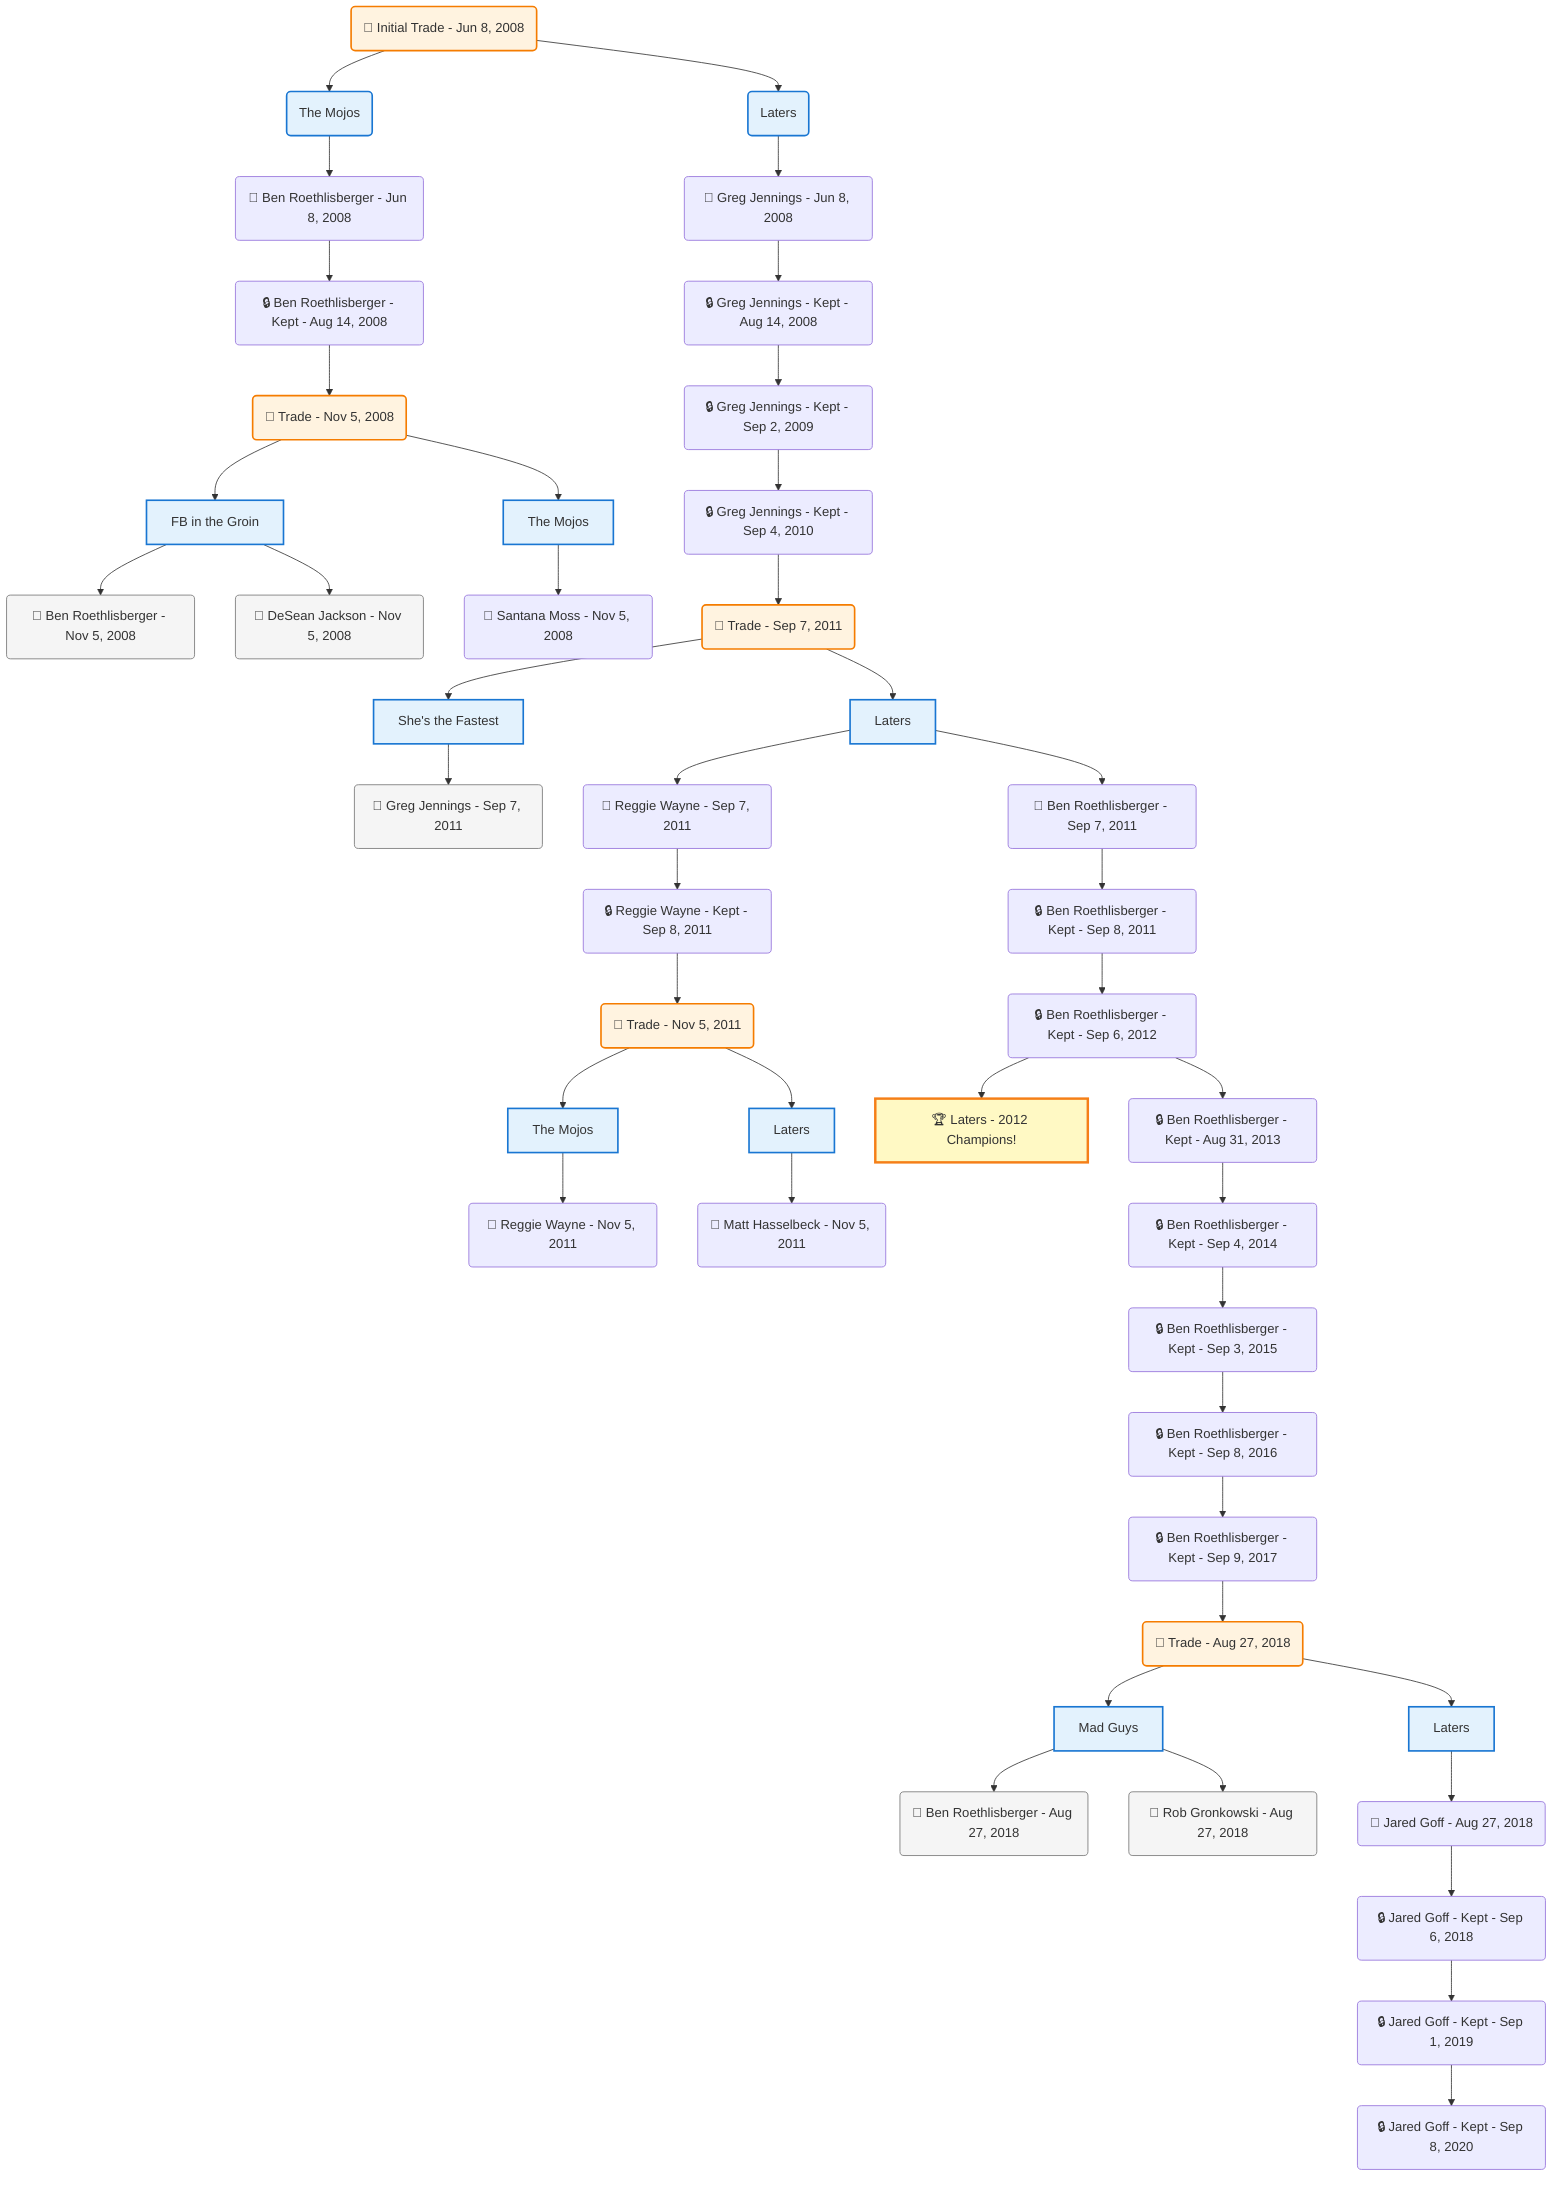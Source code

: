 flowchart TD

    TRADE_MAIN("🔄 Initial Trade - Jun 8, 2008")
    TEAM_1("The Mojos")
    TEAM_2("Laters")
    NODE_fc2b9166-2d79-44aa-8aa8-89a6ce655991("🔄 Ben Roethlisberger - Jun 8, 2008")
    NODE_624c831a-6d05-49dd-b66d-bc60f32cab91("🔒 Ben Roethlisberger - Kept - Aug 14, 2008")
    TRADE_f4210721-7634-4f38-99ae-7010bedca89e_3("🔄 Trade - Nov 5, 2008")
    TEAM_f483ecf1-cd17-4991-854b-e52dfc957b45_4["FB in the Groin"]
    NODE_c5a004fa-c6ce-4e56-a5ca-71081721a629("🔄 Ben Roethlisberger - Nov 5, 2008")
    NODE_cb1ba05a-5cc4-4f55-a9c1-1a40c6000637("🔄 DeSean Jackson - Nov 5, 2008")
    TEAM_bbe2d0ad-54cf-4c22-be82-b2a5f262a157_5["The Mojos"]
    NODE_65e6ad00-c1d7-4912-a451-80fb65a5a9a2("🔄 Santana Moss - Nov 5, 2008")
    NODE_01381f9b-2c17-4683-a048-8b8ae8ff3fd8("🔄 Greg Jennings - Jun 8, 2008")
    NODE_2c91e61a-88e0-4791-9d10-f208f60e8dcf("🔒 Greg Jennings - Kept - Aug 14, 2008")
    NODE_8355ef4d-be50-4eae-9510-ecb8a3c53575("🔒 Greg Jennings - Kept - Sep 2, 2009")
    NODE_7e621492-94a3-4d1f-9a75-cbcd63b0062a("🔒 Greg Jennings - Kept - Sep 4, 2010")
    TRADE_fcdc456a-c190-497e-808e-dad287de6cc6_6("🔄 Trade - Sep 7, 2011")
    TEAM_4449259f-64af-44fd-9235-1facc0926234_7["She's the Fastest"]
    NODE_24108c67-7933-4334-8d09-0e67c989c811("🔄 Greg Jennings - Sep 7, 2011")
    TEAM_825928a9-7194-43aa-b7ae-fc78c2510b16_8["Laters"]
    NODE_25079c09-7dc6-48be-89ab-87aa5095ef70("🔄 Reggie Wayne - Sep 7, 2011")
    NODE_082dbc2a-7d99-4caf-b2bf-5eb3c422ea0f("🔒 Reggie Wayne - Kept - Sep 8, 2011")
    TRADE_347511d1-8464-4416-9286-046b0c18f7eb_9("🔄 Trade - Nov 5, 2011")
    TEAM_bbe2d0ad-54cf-4c22-be82-b2a5f262a157_10["The Mojos"]
    NODE_9cce0738-0e27-49f7-9e4b-701bbb3eec7c("🔄 Reggie Wayne - Nov 5, 2011")
    TEAM_825928a9-7194-43aa-b7ae-fc78c2510b16_11["Laters"]
    NODE_08403eed-b672-4fb3-986a-4554094ea2d0("🔄 Matt Hasselbeck - Nov 5, 2011")
    NODE_0a108c99-afcd-43b7-a78b-9703a3f35d81("🔄 Ben Roethlisberger - Sep 7, 2011")
    NODE_16c5d5e3-8736-4e57-9718-51a980964d15("🔒 Ben Roethlisberger - Kept - Sep 8, 2011")
    NODE_00bbbd04-aed7-455f-834e-80658012a291("🔒 Ben Roethlisberger - Kept - Sep 6, 2012")
    CHAMP_825928a9-7194-43aa-b7ae-fc78c2510b16_2012["🏆 Laters - 2012 Champions!"]
    NODE_55100bdc-fda9-4a83-a514-947fa2fa9eea("🔒 Ben Roethlisberger - Kept - Aug 31, 2013")
    NODE_4cb8d722-f8e5-4646-977d-db60c1f6ce2e("🔒 Ben Roethlisberger - Kept - Sep 4, 2014")
    NODE_a488750f-47d7-4baf-8383-e24f137ab6f6("🔒 Ben Roethlisberger - Kept - Sep 3, 2015")
    NODE_beb482c0-226c-4297-b9a2-2e1ffabe1086("🔒 Ben Roethlisberger - Kept - Sep 8, 2016")
    NODE_44077c44-3b38-4417-82b3-d47f7dcf42bd("🔒 Ben Roethlisberger - Kept - Sep 9, 2017")
    TRADE_ce7f766f-c31a-4476-b7f0-5cf3746dfea7_12("🔄 Trade - Aug 27, 2018")
    TEAM_f5908944-6efd-40eb-af54-6c53004e0e2f_13["Mad Guys"]
    NODE_34399eb1-7af4-49ce-88fa-7e1eda142ce4("🔄 Ben Roethlisberger - Aug 27, 2018")
    NODE_b45fa4c8-b974-47f3-b697-cb85e118b640("🔄 Rob Gronkowski - Aug 27, 2018")
    TEAM_825928a9-7194-43aa-b7ae-fc78c2510b16_14["Laters"]
    NODE_579c84ce-db8e-4124-807c-b46740300dee("🔄 Jared Goff - Aug 27, 2018")
    NODE_d43cf8a7-cdaf-4bbe-ba8f-92f827f69380("🔒 Jared Goff - Kept - Sep 6, 2018")
    NODE_9bdb69d4-1541-4328-b113-7fc4cbd55219("🔒 Jared Goff - Kept - Sep 1, 2019")
    NODE_024c0f11-7d1f-4aee-9fde-6d5c744778a4("🔒 Jared Goff - Kept - Sep 8, 2020")

    TRADE_MAIN --> TEAM_1
    TRADE_MAIN --> TEAM_2
    TEAM_1 --> NODE_fc2b9166-2d79-44aa-8aa8-89a6ce655991
    NODE_fc2b9166-2d79-44aa-8aa8-89a6ce655991 --> NODE_624c831a-6d05-49dd-b66d-bc60f32cab91
    NODE_624c831a-6d05-49dd-b66d-bc60f32cab91 --> TRADE_f4210721-7634-4f38-99ae-7010bedca89e_3
    TRADE_f4210721-7634-4f38-99ae-7010bedca89e_3 --> TEAM_f483ecf1-cd17-4991-854b-e52dfc957b45_4
    TEAM_f483ecf1-cd17-4991-854b-e52dfc957b45_4 --> NODE_c5a004fa-c6ce-4e56-a5ca-71081721a629
    TEAM_f483ecf1-cd17-4991-854b-e52dfc957b45_4 --> NODE_cb1ba05a-5cc4-4f55-a9c1-1a40c6000637
    TRADE_f4210721-7634-4f38-99ae-7010bedca89e_3 --> TEAM_bbe2d0ad-54cf-4c22-be82-b2a5f262a157_5
    TEAM_bbe2d0ad-54cf-4c22-be82-b2a5f262a157_5 --> NODE_65e6ad00-c1d7-4912-a451-80fb65a5a9a2
    TEAM_2 --> NODE_01381f9b-2c17-4683-a048-8b8ae8ff3fd8
    NODE_01381f9b-2c17-4683-a048-8b8ae8ff3fd8 --> NODE_2c91e61a-88e0-4791-9d10-f208f60e8dcf
    NODE_2c91e61a-88e0-4791-9d10-f208f60e8dcf --> NODE_8355ef4d-be50-4eae-9510-ecb8a3c53575
    NODE_8355ef4d-be50-4eae-9510-ecb8a3c53575 --> NODE_7e621492-94a3-4d1f-9a75-cbcd63b0062a
    NODE_7e621492-94a3-4d1f-9a75-cbcd63b0062a --> TRADE_fcdc456a-c190-497e-808e-dad287de6cc6_6
    TRADE_fcdc456a-c190-497e-808e-dad287de6cc6_6 --> TEAM_4449259f-64af-44fd-9235-1facc0926234_7
    TEAM_4449259f-64af-44fd-9235-1facc0926234_7 --> NODE_24108c67-7933-4334-8d09-0e67c989c811
    TRADE_fcdc456a-c190-497e-808e-dad287de6cc6_6 --> TEAM_825928a9-7194-43aa-b7ae-fc78c2510b16_8
    TEAM_825928a9-7194-43aa-b7ae-fc78c2510b16_8 --> NODE_25079c09-7dc6-48be-89ab-87aa5095ef70
    NODE_25079c09-7dc6-48be-89ab-87aa5095ef70 --> NODE_082dbc2a-7d99-4caf-b2bf-5eb3c422ea0f
    NODE_082dbc2a-7d99-4caf-b2bf-5eb3c422ea0f --> TRADE_347511d1-8464-4416-9286-046b0c18f7eb_9
    TRADE_347511d1-8464-4416-9286-046b0c18f7eb_9 --> TEAM_bbe2d0ad-54cf-4c22-be82-b2a5f262a157_10
    TEAM_bbe2d0ad-54cf-4c22-be82-b2a5f262a157_10 --> NODE_9cce0738-0e27-49f7-9e4b-701bbb3eec7c
    TRADE_347511d1-8464-4416-9286-046b0c18f7eb_9 --> TEAM_825928a9-7194-43aa-b7ae-fc78c2510b16_11
    TEAM_825928a9-7194-43aa-b7ae-fc78c2510b16_11 --> NODE_08403eed-b672-4fb3-986a-4554094ea2d0
    TEAM_825928a9-7194-43aa-b7ae-fc78c2510b16_8 --> NODE_0a108c99-afcd-43b7-a78b-9703a3f35d81
    NODE_0a108c99-afcd-43b7-a78b-9703a3f35d81 --> NODE_16c5d5e3-8736-4e57-9718-51a980964d15
    NODE_16c5d5e3-8736-4e57-9718-51a980964d15 --> NODE_00bbbd04-aed7-455f-834e-80658012a291
    NODE_00bbbd04-aed7-455f-834e-80658012a291 --> CHAMP_825928a9-7194-43aa-b7ae-fc78c2510b16_2012
    NODE_00bbbd04-aed7-455f-834e-80658012a291 --> NODE_55100bdc-fda9-4a83-a514-947fa2fa9eea
    NODE_55100bdc-fda9-4a83-a514-947fa2fa9eea --> NODE_4cb8d722-f8e5-4646-977d-db60c1f6ce2e
    NODE_4cb8d722-f8e5-4646-977d-db60c1f6ce2e --> NODE_a488750f-47d7-4baf-8383-e24f137ab6f6
    NODE_a488750f-47d7-4baf-8383-e24f137ab6f6 --> NODE_beb482c0-226c-4297-b9a2-2e1ffabe1086
    NODE_beb482c0-226c-4297-b9a2-2e1ffabe1086 --> NODE_44077c44-3b38-4417-82b3-d47f7dcf42bd
    NODE_44077c44-3b38-4417-82b3-d47f7dcf42bd --> TRADE_ce7f766f-c31a-4476-b7f0-5cf3746dfea7_12
    TRADE_ce7f766f-c31a-4476-b7f0-5cf3746dfea7_12 --> TEAM_f5908944-6efd-40eb-af54-6c53004e0e2f_13
    TEAM_f5908944-6efd-40eb-af54-6c53004e0e2f_13 --> NODE_34399eb1-7af4-49ce-88fa-7e1eda142ce4
    TEAM_f5908944-6efd-40eb-af54-6c53004e0e2f_13 --> NODE_b45fa4c8-b974-47f3-b697-cb85e118b640
    TRADE_ce7f766f-c31a-4476-b7f0-5cf3746dfea7_12 --> TEAM_825928a9-7194-43aa-b7ae-fc78c2510b16_14
    TEAM_825928a9-7194-43aa-b7ae-fc78c2510b16_14 --> NODE_579c84ce-db8e-4124-807c-b46740300dee
    NODE_579c84ce-db8e-4124-807c-b46740300dee --> NODE_d43cf8a7-cdaf-4bbe-ba8f-92f827f69380
    NODE_d43cf8a7-cdaf-4bbe-ba8f-92f827f69380 --> NODE_9bdb69d4-1541-4328-b113-7fc4cbd55219
    NODE_9bdb69d4-1541-4328-b113-7fc4cbd55219 --> NODE_024c0f11-7d1f-4aee-9fde-6d5c744778a4

    %% Node styling
    classDef teamNode fill:#e3f2fd,stroke:#1976d2,stroke-width:2px
    classDef tradeNode fill:#fff3e0,stroke:#f57c00,stroke-width:2px
    classDef playerNode fill:#f3e5f5,stroke:#7b1fa2,stroke-width:1px
    classDef nonRootPlayerNode fill:#f5f5f5,stroke:#757575,stroke-width:1px
    classDef endNode fill:#ffebee,stroke:#c62828,stroke-width:2px
    classDef waiverNode fill:#e8f5e8,stroke:#388e3c,stroke-width:2px
    classDef championshipNode fill:#fff9c4,stroke:#f57f17,stroke-width:3px

    class TEAM_1,TEAM_2,TEAM_f483ecf1-cd17-4991-854b-e52dfc957b45_4,TEAM_bbe2d0ad-54cf-4c22-be82-b2a5f262a157_5,TEAM_4449259f-64af-44fd-9235-1facc0926234_7,TEAM_825928a9-7194-43aa-b7ae-fc78c2510b16_8,TEAM_bbe2d0ad-54cf-4c22-be82-b2a5f262a157_10,TEAM_825928a9-7194-43aa-b7ae-fc78c2510b16_11,TEAM_f5908944-6efd-40eb-af54-6c53004e0e2f_13,TEAM_825928a9-7194-43aa-b7ae-fc78c2510b16_14 teamNode
    class CHAMP_825928a9-7194-43aa-b7ae-fc78c2510b16_2012 championshipNode
    class NODE_c5a004fa-c6ce-4e56-a5ca-71081721a629,NODE_cb1ba05a-5cc4-4f55-a9c1-1a40c6000637,NODE_24108c67-7933-4334-8d09-0e67c989c811,NODE_34399eb1-7af4-49ce-88fa-7e1eda142ce4,NODE_b45fa4c8-b974-47f3-b697-cb85e118b640 nonRootPlayerNode
    class TRADE_MAIN,TRADE_f4210721-7634-4f38-99ae-7010bedca89e_3,TRADE_fcdc456a-c190-497e-808e-dad287de6cc6_6,TRADE_347511d1-8464-4416-9286-046b0c18f7eb_9,TRADE_ce7f766f-c31a-4476-b7f0-5cf3746dfea7_12 tradeNode